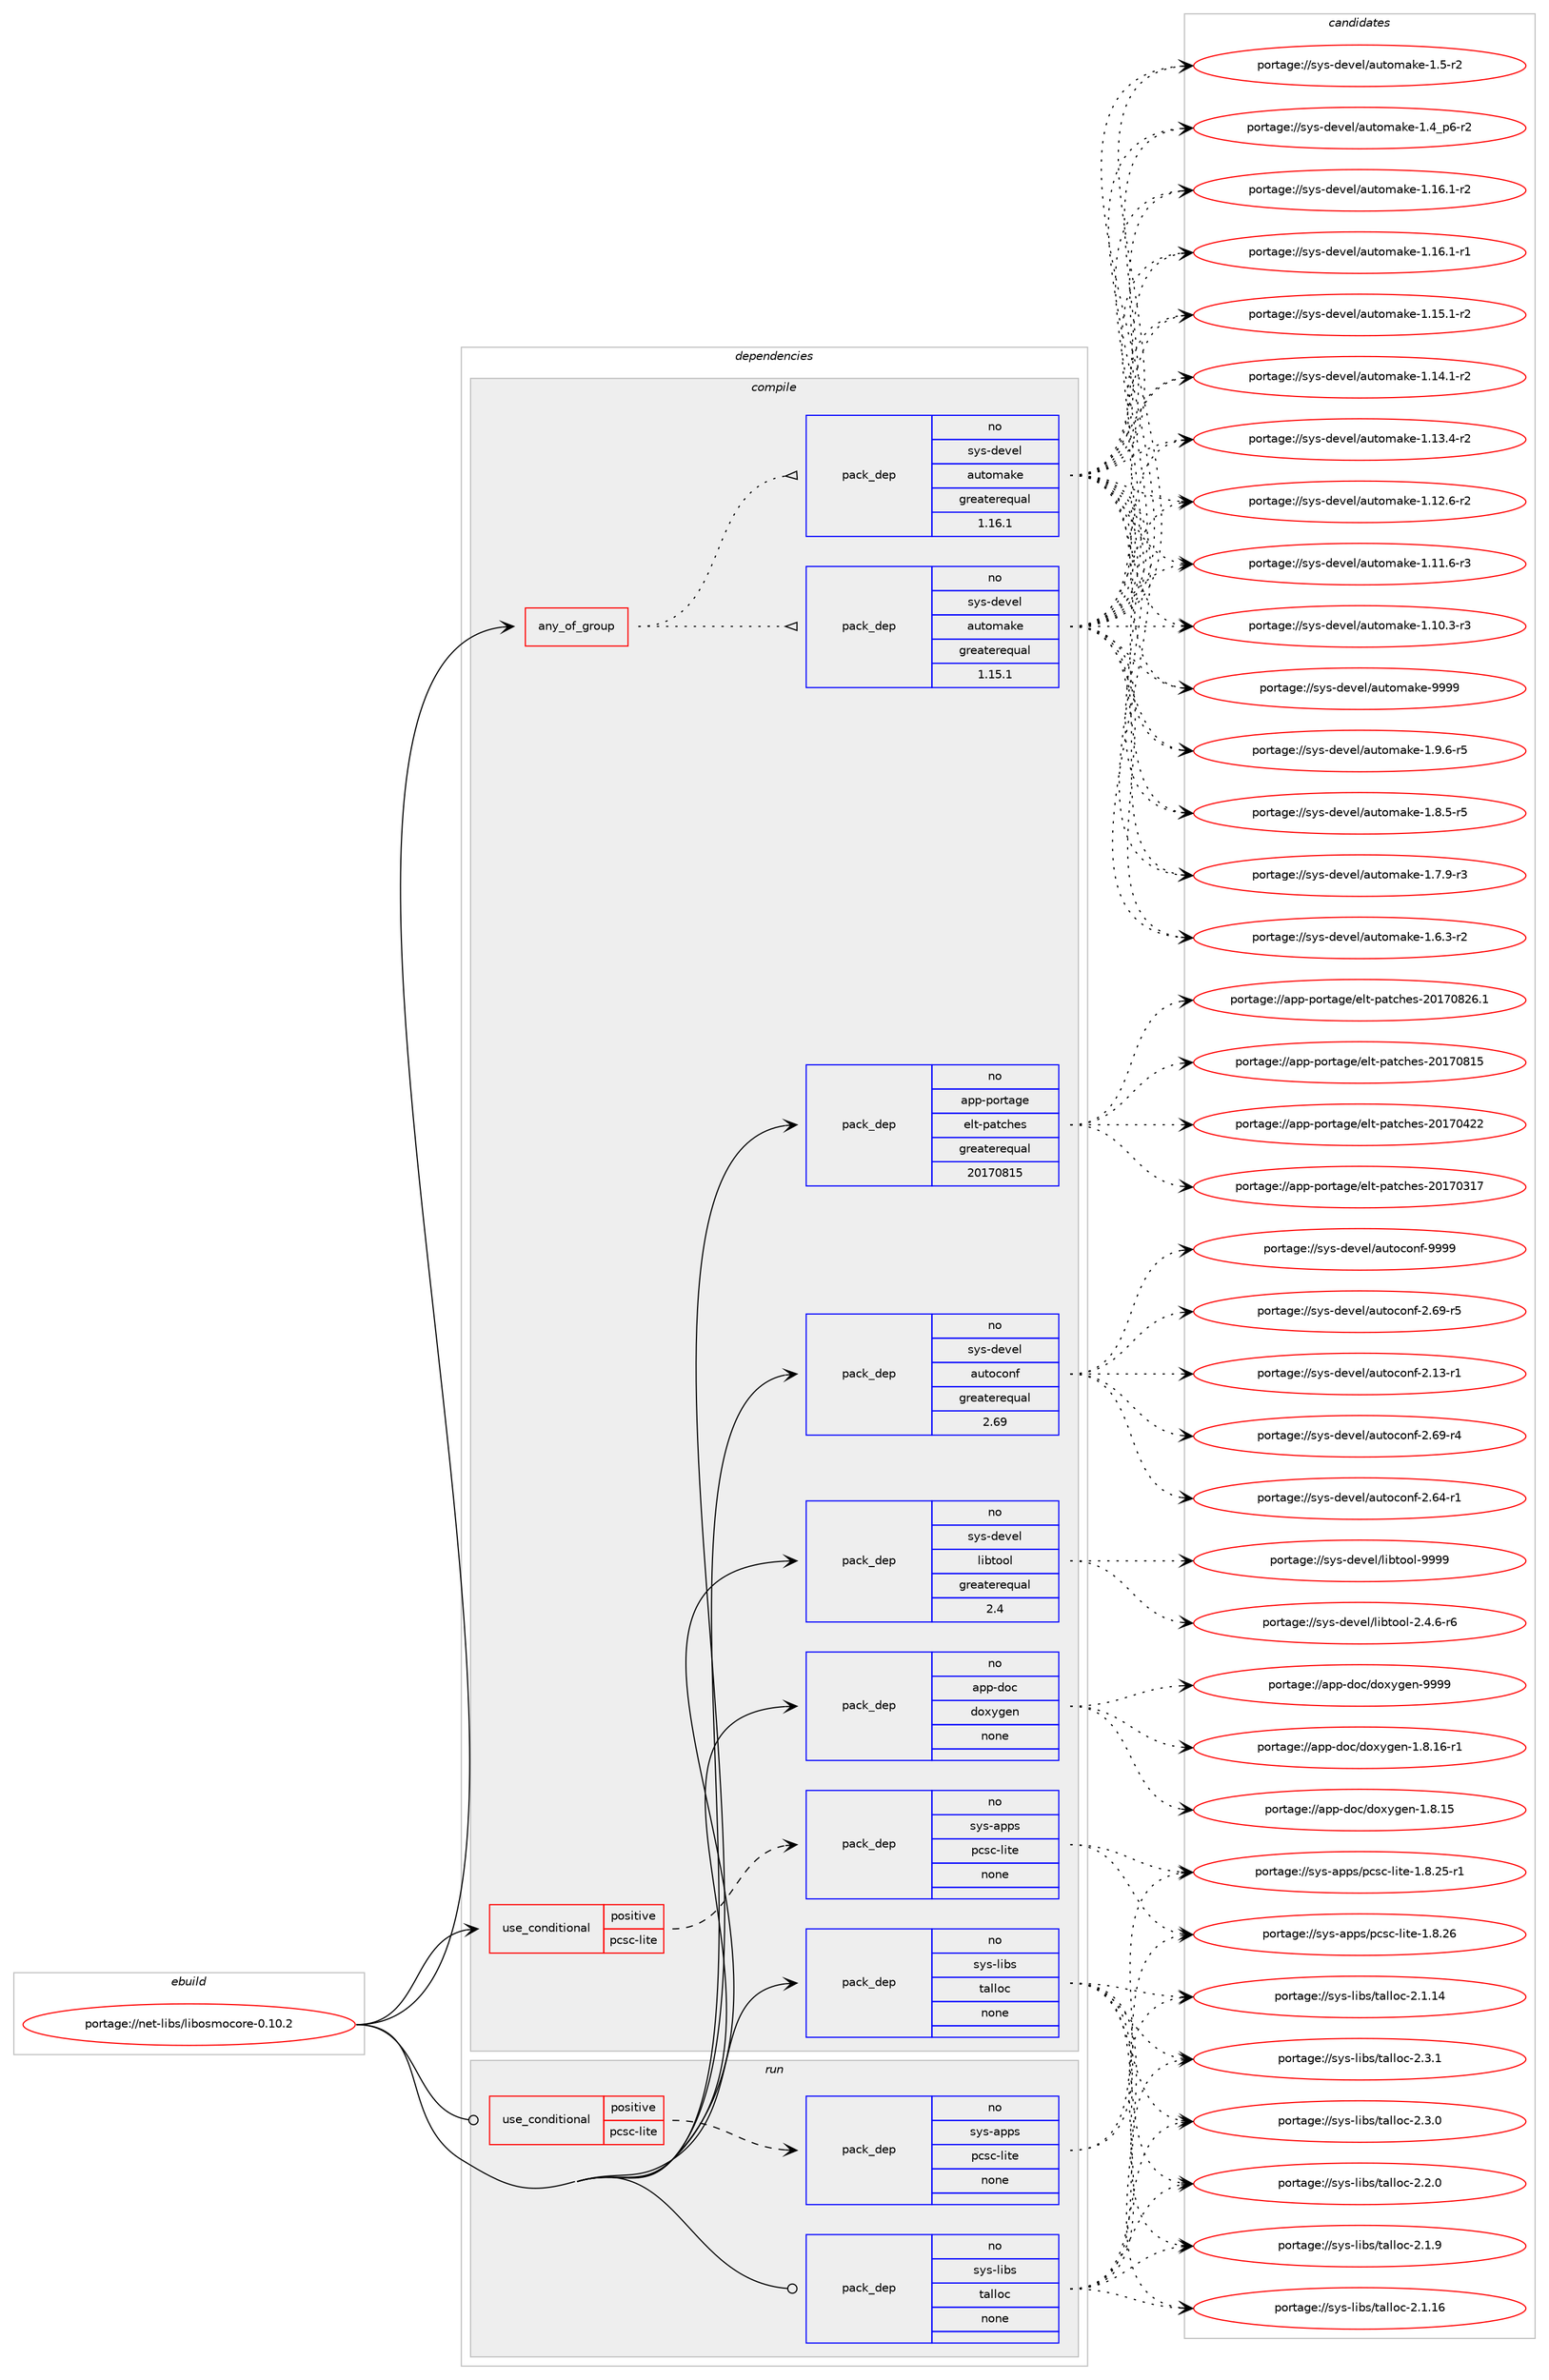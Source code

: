 digraph prolog {

# *************
# Graph options
# *************

newrank=true;
concentrate=true;
compound=true;
graph [rankdir=LR,fontname=Helvetica,fontsize=10,ranksep=1.5];#, ranksep=2.5, nodesep=0.2];
edge  [arrowhead=vee];
node  [fontname=Helvetica,fontsize=10];

# **********
# The ebuild
# **********

subgraph cluster_leftcol {
color=gray;
rank=same;
label=<<i>ebuild</i>>;
id [label="portage://net-libs/libosmocore-0.10.2", color=red, width=4, href="../net-libs/libosmocore-0.10.2.svg"];
}

# ****************
# The dependencies
# ****************

subgraph cluster_midcol {
color=gray;
label=<<i>dependencies</i>>;
subgraph cluster_compile {
fillcolor="#eeeeee";
style=filled;
label=<<i>compile</i>>;
subgraph any1460 {
dependency80434 [label=<<TABLE BORDER="0" CELLBORDER="1" CELLSPACING="0" CELLPADDING="4"><TR><TD CELLPADDING="10">any_of_group</TD></TR></TABLE>>, shape=none, color=red];subgraph pack61924 {
dependency80435 [label=<<TABLE BORDER="0" CELLBORDER="1" CELLSPACING="0" CELLPADDING="4" WIDTH="220"><TR><TD ROWSPAN="6" CELLPADDING="30">pack_dep</TD></TR><TR><TD WIDTH="110">no</TD></TR><TR><TD>sys-devel</TD></TR><TR><TD>automake</TD></TR><TR><TD>greaterequal</TD></TR><TR><TD>1.16.1</TD></TR></TABLE>>, shape=none, color=blue];
}
dependency80434:e -> dependency80435:w [weight=20,style="dotted",arrowhead="oinv"];
subgraph pack61925 {
dependency80436 [label=<<TABLE BORDER="0" CELLBORDER="1" CELLSPACING="0" CELLPADDING="4" WIDTH="220"><TR><TD ROWSPAN="6" CELLPADDING="30">pack_dep</TD></TR><TR><TD WIDTH="110">no</TD></TR><TR><TD>sys-devel</TD></TR><TR><TD>automake</TD></TR><TR><TD>greaterequal</TD></TR><TR><TD>1.15.1</TD></TR></TABLE>>, shape=none, color=blue];
}
dependency80434:e -> dependency80436:w [weight=20,style="dotted",arrowhead="oinv"];
}
id:e -> dependency80434:w [weight=20,style="solid",arrowhead="vee"];
subgraph cond16984 {
dependency80437 [label=<<TABLE BORDER="0" CELLBORDER="1" CELLSPACING="0" CELLPADDING="4"><TR><TD ROWSPAN="3" CELLPADDING="10">use_conditional</TD></TR><TR><TD>positive</TD></TR><TR><TD>pcsc-lite</TD></TR></TABLE>>, shape=none, color=red];
subgraph pack61926 {
dependency80438 [label=<<TABLE BORDER="0" CELLBORDER="1" CELLSPACING="0" CELLPADDING="4" WIDTH="220"><TR><TD ROWSPAN="6" CELLPADDING="30">pack_dep</TD></TR><TR><TD WIDTH="110">no</TD></TR><TR><TD>sys-apps</TD></TR><TR><TD>pcsc-lite</TD></TR><TR><TD>none</TD></TR><TR><TD></TD></TR></TABLE>>, shape=none, color=blue];
}
dependency80437:e -> dependency80438:w [weight=20,style="dashed",arrowhead="vee"];
}
id:e -> dependency80437:w [weight=20,style="solid",arrowhead="vee"];
subgraph pack61927 {
dependency80439 [label=<<TABLE BORDER="0" CELLBORDER="1" CELLSPACING="0" CELLPADDING="4" WIDTH="220"><TR><TD ROWSPAN="6" CELLPADDING="30">pack_dep</TD></TR><TR><TD WIDTH="110">no</TD></TR><TR><TD>app-doc</TD></TR><TR><TD>doxygen</TD></TR><TR><TD>none</TD></TR><TR><TD></TD></TR></TABLE>>, shape=none, color=blue];
}
id:e -> dependency80439:w [weight=20,style="solid",arrowhead="vee"];
subgraph pack61928 {
dependency80440 [label=<<TABLE BORDER="0" CELLBORDER="1" CELLSPACING="0" CELLPADDING="4" WIDTH="220"><TR><TD ROWSPAN="6" CELLPADDING="30">pack_dep</TD></TR><TR><TD WIDTH="110">no</TD></TR><TR><TD>app-portage</TD></TR><TR><TD>elt-patches</TD></TR><TR><TD>greaterequal</TD></TR><TR><TD>20170815</TD></TR></TABLE>>, shape=none, color=blue];
}
id:e -> dependency80440:w [weight=20,style="solid",arrowhead="vee"];
subgraph pack61929 {
dependency80441 [label=<<TABLE BORDER="0" CELLBORDER="1" CELLSPACING="0" CELLPADDING="4" WIDTH="220"><TR><TD ROWSPAN="6" CELLPADDING="30">pack_dep</TD></TR><TR><TD WIDTH="110">no</TD></TR><TR><TD>sys-devel</TD></TR><TR><TD>autoconf</TD></TR><TR><TD>greaterequal</TD></TR><TR><TD>2.69</TD></TR></TABLE>>, shape=none, color=blue];
}
id:e -> dependency80441:w [weight=20,style="solid",arrowhead="vee"];
subgraph pack61930 {
dependency80442 [label=<<TABLE BORDER="0" CELLBORDER="1" CELLSPACING="0" CELLPADDING="4" WIDTH="220"><TR><TD ROWSPAN="6" CELLPADDING="30">pack_dep</TD></TR><TR><TD WIDTH="110">no</TD></TR><TR><TD>sys-devel</TD></TR><TR><TD>libtool</TD></TR><TR><TD>greaterequal</TD></TR><TR><TD>2.4</TD></TR></TABLE>>, shape=none, color=blue];
}
id:e -> dependency80442:w [weight=20,style="solid",arrowhead="vee"];
subgraph pack61931 {
dependency80443 [label=<<TABLE BORDER="0" CELLBORDER="1" CELLSPACING="0" CELLPADDING="4" WIDTH="220"><TR><TD ROWSPAN="6" CELLPADDING="30">pack_dep</TD></TR><TR><TD WIDTH="110">no</TD></TR><TR><TD>sys-libs</TD></TR><TR><TD>talloc</TD></TR><TR><TD>none</TD></TR><TR><TD></TD></TR></TABLE>>, shape=none, color=blue];
}
id:e -> dependency80443:w [weight=20,style="solid",arrowhead="vee"];
}
subgraph cluster_compileandrun {
fillcolor="#eeeeee";
style=filled;
label=<<i>compile and run</i>>;
}
subgraph cluster_run {
fillcolor="#eeeeee";
style=filled;
label=<<i>run</i>>;
subgraph cond16985 {
dependency80444 [label=<<TABLE BORDER="0" CELLBORDER="1" CELLSPACING="0" CELLPADDING="4"><TR><TD ROWSPAN="3" CELLPADDING="10">use_conditional</TD></TR><TR><TD>positive</TD></TR><TR><TD>pcsc-lite</TD></TR></TABLE>>, shape=none, color=red];
subgraph pack61932 {
dependency80445 [label=<<TABLE BORDER="0" CELLBORDER="1" CELLSPACING="0" CELLPADDING="4" WIDTH="220"><TR><TD ROWSPAN="6" CELLPADDING="30">pack_dep</TD></TR><TR><TD WIDTH="110">no</TD></TR><TR><TD>sys-apps</TD></TR><TR><TD>pcsc-lite</TD></TR><TR><TD>none</TD></TR><TR><TD></TD></TR></TABLE>>, shape=none, color=blue];
}
dependency80444:e -> dependency80445:w [weight=20,style="dashed",arrowhead="vee"];
}
id:e -> dependency80444:w [weight=20,style="solid",arrowhead="odot"];
subgraph pack61933 {
dependency80446 [label=<<TABLE BORDER="0" CELLBORDER="1" CELLSPACING="0" CELLPADDING="4" WIDTH="220"><TR><TD ROWSPAN="6" CELLPADDING="30">pack_dep</TD></TR><TR><TD WIDTH="110">no</TD></TR><TR><TD>sys-libs</TD></TR><TR><TD>talloc</TD></TR><TR><TD>none</TD></TR><TR><TD></TD></TR></TABLE>>, shape=none, color=blue];
}
id:e -> dependency80446:w [weight=20,style="solid",arrowhead="odot"];
}
}

# **************
# The candidates
# **************

subgraph cluster_choices {
rank=same;
color=gray;
label=<<i>candidates</i>>;

subgraph choice61924 {
color=black;
nodesep=1;
choice115121115451001011181011084797117116111109971071014557575757 [label="portage://sys-devel/automake-9999", color=red, width=4,href="../sys-devel/automake-9999.svg"];
choice115121115451001011181011084797117116111109971071014549465746544511453 [label="portage://sys-devel/automake-1.9.6-r5", color=red, width=4,href="../sys-devel/automake-1.9.6-r5.svg"];
choice115121115451001011181011084797117116111109971071014549465646534511453 [label="portage://sys-devel/automake-1.8.5-r5", color=red, width=4,href="../sys-devel/automake-1.8.5-r5.svg"];
choice115121115451001011181011084797117116111109971071014549465546574511451 [label="portage://sys-devel/automake-1.7.9-r3", color=red, width=4,href="../sys-devel/automake-1.7.9-r3.svg"];
choice115121115451001011181011084797117116111109971071014549465446514511450 [label="portage://sys-devel/automake-1.6.3-r2", color=red, width=4,href="../sys-devel/automake-1.6.3-r2.svg"];
choice11512111545100101118101108479711711611110997107101454946534511450 [label="portage://sys-devel/automake-1.5-r2", color=red, width=4,href="../sys-devel/automake-1.5-r2.svg"];
choice115121115451001011181011084797117116111109971071014549465295112544511450 [label="portage://sys-devel/automake-1.4_p6-r2", color=red, width=4,href="../sys-devel/automake-1.4_p6-r2.svg"];
choice11512111545100101118101108479711711611110997107101454946495446494511450 [label="portage://sys-devel/automake-1.16.1-r2", color=red, width=4,href="../sys-devel/automake-1.16.1-r2.svg"];
choice11512111545100101118101108479711711611110997107101454946495446494511449 [label="portage://sys-devel/automake-1.16.1-r1", color=red, width=4,href="../sys-devel/automake-1.16.1-r1.svg"];
choice11512111545100101118101108479711711611110997107101454946495346494511450 [label="portage://sys-devel/automake-1.15.1-r2", color=red, width=4,href="../sys-devel/automake-1.15.1-r2.svg"];
choice11512111545100101118101108479711711611110997107101454946495246494511450 [label="portage://sys-devel/automake-1.14.1-r2", color=red, width=4,href="../sys-devel/automake-1.14.1-r2.svg"];
choice11512111545100101118101108479711711611110997107101454946495146524511450 [label="portage://sys-devel/automake-1.13.4-r2", color=red, width=4,href="../sys-devel/automake-1.13.4-r2.svg"];
choice11512111545100101118101108479711711611110997107101454946495046544511450 [label="portage://sys-devel/automake-1.12.6-r2", color=red, width=4,href="../sys-devel/automake-1.12.6-r2.svg"];
choice11512111545100101118101108479711711611110997107101454946494946544511451 [label="portage://sys-devel/automake-1.11.6-r3", color=red, width=4,href="../sys-devel/automake-1.11.6-r3.svg"];
choice11512111545100101118101108479711711611110997107101454946494846514511451 [label="portage://sys-devel/automake-1.10.3-r3", color=red, width=4,href="../sys-devel/automake-1.10.3-r3.svg"];
dependency80435:e -> choice115121115451001011181011084797117116111109971071014557575757:w [style=dotted,weight="100"];
dependency80435:e -> choice115121115451001011181011084797117116111109971071014549465746544511453:w [style=dotted,weight="100"];
dependency80435:e -> choice115121115451001011181011084797117116111109971071014549465646534511453:w [style=dotted,weight="100"];
dependency80435:e -> choice115121115451001011181011084797117116111109971071014549465546574511451:w [style=dotted,weight="100"];
dependency80435:e -> choice115121115451001011181011084797117116111109971071014549465446514511450:w [style=dotted,weight="100"];
dependency80435:e -> choice11512111545100101118101108479711711611110997107101454946534511450:w [style=dotted,weight="100"];
dependency80435:e -> choice115121115451001011181011084797117116111109971071014549465295112544511450:w [style=dotted,weight="100"];
dependency80435:e -> choice11512111545100101118101108479711711611110997107101454946495446494511450:w [style=dotted,weight="100"];
dependency80435:e -> choice11512111545100101118101108479711711611110997107101454946495446494511449:w [style=dotted,weight="100"];
dependency80435:e -> choice11512111545100101118101108479711711611110997107101454946495346494511450:w [style=dotted,weight="100"];
dependency80435:e -> choice11512111545100101118101108479711711611110997107101454946495246494511450:w [style=dotted,weight="100"];
dependency80435:e -> choice11512111545100101118101108479711711611110997107101454946495146524511450:w [style=dotted,weight="100"];
dependency80435:e -> choice11512111545100101118101108479711711611110997107101454946495046544511450:w [style=dotted,weight="100"];
dependency80435:e -> choice11512111545100101118101108479711711611110997107101454946494946544511451:w [style=dotted,weight="100"];
dependency80435:e -> choice11512111545100101118101108479711711611110997107101454946494846514511451:w [style=dotted,weight="100"];
}
subgraph choice61925 {
color=black;
nodesep=1;
choice115121115451001011181011084797117116111109971071014557575757 [label="portage://sys-devel/automake-9999", color=red, width=4,href="../sys-devel/automake-9999.svg"];
choice115121115451001011181011084797117116111109971071014549465746544511453 [label="portage://sys-devel/automake-1.9.6-r5", color=red, width=4,href="../sys-devel/automake-1.9.6-r5.svg"];
choice115121115451001011181011084797117116111109971071014549465646534511453 [label="portage://sys-devel/automake-1.8.5-r5", color=red, width=4,href="../sys-devel/automake-1.8.5-r5.svg"];
choice115121115451001011181011084797117116111109971071014549465546574511451 [label="portage://sys-devel/automake-1.7.9-r3", color=red, width=4,href="../sys-devel/automake-1.7.9-r3.svg"];
choice115121115451001011181011084797117116111109971071014549465446514511450 [label="portage://sys-devel/automake-1.6.3-r2", color=red, width=4,href="../sys-devel/automake-1.6.3-r2.svg"];
choice11512111545100101118101108479711711611110997107101454946534511450 [label="portage://sys-devel/automake-1.5-r2", color=red, width=4,href="../sys-devel/automake-1.5-r2.svg"];
choice115121115451001011181011084797117116111109971071014549465295112544511450 [label="portage://sys-devel/automake-1.4_p6-r2", color=red, width=4,href="../sys-devel/automake-1.4_p6-r2.svg"];
choice11512111545100101118101108479711711611110997107101454946495446494511450 [label="portage://sys-devel/automake-1.16.1-r2", color=red, width=4,href="../sys-devel/automake-1.16.1-r2.svg"];
choice11512111545100101118101108479711711611110997107101454946495446494511449 [label="portage://sys-devel/automake-1.16.1-r1", color=red, width=4,href="../sys-devel/automake-1.16.1-r1.svg"];
choice11512111545100101118101108479711711611110997107101454946495346494511450 [label="portage://sys-devel/automake-1.15.1-r2", color=red, width=4,href="../sys-devel/automake-1.15.1-r2.svg"];
choice11512111545100101118101108479711711611110997107101454946495246494511450 [label="portage://sys-devel/automake-1.14.1-r2", color=red, width=4,href="../sys-devel/automake-1.14.1-r2.svg"];
choice11512111545100101118101108479711711611110997107101454946495146524511450 [label="portage://sys-devel/automake-1.13.4-r2", color=red, width=4,href="../sys-devel/automake-1.13.4-r2.svg"];
choice11512111545100101118101108479711711611110997107101454946495046544511450 [label="portage://sys-devel/automake-1.12.6-r2", color=red, width=4,href="../sys-devel/automake-1.12.6-r2.svg"];
choice11512111545100101118101108479711711611110997107101454946494946544511451 [label="portage://sys-devel/automake-1.11.6-r3", color=red, width=4,href="../sys-devel/automake-1.11.6-r3.svg"];
choice11512111545100101118101108479711711611110997107101454946494846514511451 [label="portage://sys-devel/automake-1.10.3-r3", color=red, width=4,href="../sys-devel/automake-1.10.3-r3.svg"];
dependency80436:e -> choice115121115451001011181011084797117116111109971071014557575757:w [style=dotted,weight="100"];
dependency80436:e -> choice115121115451001011181011084797117116111109971071014549465746544511453:w [style=dotted,weight="100"];
dependency80436:e -> choice115121115451001011181011084797117116111109971071014549465646534511453:w [style=dotted,weight="100"];
dependency80436:e -> choice115121115451001011181011084797117116111109971071014549465546574511451:w [style=dotted,weight="100"];
dependency80436:e -> choice115121115451001011181011084797117116111109971071014549465446514511450:w [style=dotted,weight="100"];
dependency80436:e -> choice11512111545100101118101108479711711611110997107101454946534511450:w [style=dotted,weight="100"];
dependency80436:e -> choice115121115451001011181011084797117116111109971071014549465295112544511450:w [style=dotted,weight="100"];
dependency80436:e -> choice11512111545100101118101108479711711611110997107101454946495446494511450:w [style=dotted,weight="100"];
dependency80436:e -> choice11512111545100101118101108479711711611110997107101454946495446494511449:w [style=dotted,weight="100"];
dependency80436:e -> choice11512111545100101118101108479711711611110997107101454946495346494511450:w [style=dotted,weight="100"];
dependency80436:e -> choice11512111545100101118101108479711711611110997107101454946495246494511450:w [style=dotted,weight="100"];
dependency80436:e -> choice11512111545100101118101108479711711611110997107101454946495146524511450:w [style=dotted,weight="100"];
dependency80436:e -> choice11512111545100101118101108479711711611110997107101454946495046544511450:w [style=dotted,weight="100"];
dependency80436:e -> choice11512111545100101118101108479711711611110997107101454946494946544511451:w [style=dotted,weight="100"];
dependency80436:e -> choice11512111545100101118101108479711711611110997107101454946494846514511451:w [style=dotted,weight="100"];
}
subgraph choice61926 {
color=black;
nodesep=1;
choice11512111545971121121154711299115994510810511610145494656465054 [label="portage://sys-apps/pcsc-lite-1.8.26", color=red, width=4,href="../sys-apps/pcsc-lite-1.8.26.svg"];
choice115121115459711211211547112991159945108105116101454946564650534511449 [label="portage://sys-apps/pcsc-lite-1.8.25-r1", color=red, width=4,href="../sys-apps/pcsc-lite-1.8.25-r1.svg"];
dependency80438:e -> choice11512111545971121121154711299115994510810511610145494656465054:w [style=dotted,weight="100"];
dependency80438:e -> choice115121115459711211211547112991159945108105116101454946564650534511449:w [style=dotted,weight="100"];
}
subgraph choice61927 {
color=black;
nodesep=1;
choice971121124510011199471001111201211031011104557575757 [label="portage://app-doc/doxygen-9999", color=red, width=4,href="../app-doc/doxygen-9999.svg"];
choice97112112451001119947100111120121103101110454946564649544511449 [label="portage://app-doc/doxygen-1.8.16-r1", color=red, width=4,href="../app-doc/doxygen-1.8.16-r1.svg"];
choice9711211245100111994710011112012110310111045494656464953 [label="portage://app-doc/doxygen-1.8.15", color=red, width=4,href="../app-doc/doxygen-1.8.15.svg"];
dependency80439:e -> choice971121124510011199471001111201211031011104557575757:w [style=dotted,weight="100"];
dependency80439:e -> choice97112112451001119947100111120121103101110454946564649544511449:w [style=dotted,weight="100"];
dependency80439:e -> choice9711211245100111994710011112012110310111045494656464953:w [style=dotted,weight="100"];
}
subgraph choice61928 {
color=black;
nodesep=1;
choice971121124511211111411697103101471011081164511297116991041011154550484955485650544649 [label="portage://app-portage/elt-patches-20170826.1", color=red, width=4,href="../app-portage/elt-patches-20170826.1.svg"];
choice97112112451121111141169710310147101108116451129711699104101115455048495548564953 [label="portage://app-portage/elt-patches-20170815", color=red, width=4,href="../app-portage/elt-patches-20170815.svg"];
choice97112112451121111141169710310147101108116451129711699104101115455048495548525050 [label="portage://app-portage/elt-patches-20170422", color=red, width=4,href="../app-portage/elt-patches-20170422.svg"];
choice97112112451121111141169710310147101108116451129711699104101115455048495548514955 [label="portage://app-portage/elt-patches-20170317", color=red, width=4,href="../app-portage/elt-patches-20170317.svg"];
dependency80440:e -> choice971121124511211111411697103101471011081164511297116991041011154550484955485650544649:w [style=dotted,weight="100"];
dependency80440:e -> choice97112112451121111141169710310147101108116451129711699104101115455048495548564953:w [style=dotted,weight="100"];
dependency80440:e -> choice97112112451121111141169710310147101108116451129711699104101115455048495548525050:w [style=dotted,weight="100"];
dependency80440:e -> choice97112112451121111141169710310147101108116451129711699104101115455048495548514955:w [style=dotted,weight="100"];
}
subgraph choice61929 {
color=black;
nodesep=1;
choice115121115451001011181011084797117116111991111101024557575757 [label="portage://sys-devel/autoconf-9999", color=red, width=4,href="../sys-devel/autoconf-9999.svg"];
choice1151211154510010111810110847971171161119911111010245504654574511453 [label="portage://sys-devel/autoconf-2.69-r5", color=red, width=4,href="../sys-devel/autoconf-2.69-r5.svg"];
choice1151211154510010111810110847971171161119911111010245504654574511452 [label="portage://sys-devel/autoconf-2.69-r4", color=red, width=4,href="../sys-devel/autoconf-2.69-r4.svg"];
choice1151211154510010111810110847971171161119911111010245504654524511449 [label="portage://sys-devel/autoconf-2.64-r1", color=red, width=4,href="../sys-devel/autoconf-2.64-r1.svg"];
choice1151211154510010111810110847971171161119911111010245504649514511449 [label="portage://sys-devel/autoconf-2.13-r1", color=red, width=4,href="../sys-devel/autoconf-2.13-r1.svg"];
dependency80441:e -> choice115121115451001011181011084797117116111991111101024557575757:w [style=dotted,weight="100"];
dependency80441:e -> choice1151211154510010111810110847971171161119911111010245504654574511453:w [style=dotted,weight="100"];
dependency80441:e -> choice1151211154510010111810110847971171161119911111010245504654574511452:w [style=dotted,weight="100"];
dependency80441:e -> choice1151211154510010111810110847971171161119911111010245504654524511449:w [style=dotted,weight="100"];
dependency80441:e -> choice1151211154510010111810110847971171161119911111010245504649514511449:w [style=dotted,weight="100"];
}
subgraph choice61930 {
color=black;
nodesep=1;
choice1151211154510010111810110847108105981161111111084557575757 [label="portage://sys-devel/libtool-9999", color=red, width=4,href="../sys-devel/libtool-9999.svg"];
choice1151211154510010111810110847108105981161111111084550465246544511454 [label="portage://sys-devel/libtool-2.4.6-r6", color=red, width=4,href="../sys-devel/libtool-2.4.6-r6.svg"];
dependency80442:e -> choice1151211154510010111810110847108105981161111111084557575757:w [style=dotted,weight="100"];
dependency80442:e -> choice1151211154510010111810110847108105981161111111084550465246544511454:w [style=dotted,weight="100"];
}
subgraph choice61931 {
color=black;
nodesep=1;
choice1151211154510810598115471169710810811199455046514649 [label="portage://sys-libs/talloc-2.3.1", color=red, width=4,href="../sys-libs/talloc-2.3.1.svg"];
choice1151211154510810598115471169710810811199455046514648 [label="portage://sys-libs/talloc-2.3.0", color=red, width=4,href="../sys-libs/talloc-2.3.0.svg"];
choice1151211154510810598115471169710810811199455046504648 [label="portage://sys-libs/talloc-2.2.0", color=red, width=4,href="../sys-libs/talloc-2.2.0.svg"];
choice1151211154510810598115471169710810811199455046494657 [label="portage://sys-libs/talloc-2.1.9", color=red, width=4,href="../sys-libs/talloc-2.1.9.svg"];
choice115121115451081059811547116971081081119945504649464954 [label="portage://sys-libs/talloc-2.1.16", color=red, width=4,href="../sys-libs/talloc-2.1.16.svg"];
choice115121115451081059811547116971081081119945504649464952 [label="portage://sys-libs/talloc-2.1.14", color=red, width=4,href="../sys-libs/talloc-2.1.14.svg"];
dependency80443:e -> choice1151211154510810598115471169710810811199455046514649:w [style=dotted,weight="100"];
dependency80443:e -> choice1151211154510810598115471169710810811199455046514648:w [style=dotted,weight="100"];
dependency80443:e -> choice1151211154510810598115471169710810811199455046504648:w [style=dotted,weight="100"];
dependency80443:e -> choice1151211154510810598115471169710810811199455046494657:w [style=dotted,weight="100"];
dependency80443:e -> choice115121115451081059811547116971081081119945504649464954:w [style=dotted,weight="100"];
dependency80443:e -> choice115121115451081059811547116971081081119945504649464952:w [style=dotted,weight="100"];
}
subgraph choice61932 {
color=black;
nodesep=1;
choice11512111545971121121154711299115994510810511610145494656465054 [label="portage://sys-apps/pcsc-lite-1.8.26", color=red, width=4,href="../sys-apps/pcsc-lite-1.8.26.svg"];
choice115121115459711211211547112991159945108105116101454946564650534511449 [label="portage://sys-apps/pcsc-lite-1.8.25-r1", color=red, width=4,href="../sys-apps/pcsc-lite-1.8.25-r1.svg"];
dependency80445:e -> choice11512111545971121121154711299115994510810511610145494656465054:w [style=dotted,weight="100"];
dependency80445:e -> choice115121115459711211211547112991159945108105116101454946564650534511449:w [style=dotted,weight="100"];
}
subgraph choice61933 {
color=black;
nodesep=1;
choice1151211154510810598115471169710810811199455046514649 [label="portage://sys-libs/talloc-2.3.1", color=red, width=4,href="../sys-libs/talloc-2.3.1.svg"];
choice1151211154510810598115471169710810811199455046514648 [label="portage://sys-libs/talloc-2.3.0", color=red, width=4,href="../sys-libs/talloc-2.3.0.svg"];
choice1151211154510810598115471169710810811199455046504648 [label="portage://sys-libs/talloc-2.2.0", color=red, width=4,href="../sys-libs/talloc-2.2.0.svg"];
choice1151211154510810598115471169710810811199455046494657 [label="portage://sys-libs/talloc-2.1.9", color=red, width=4,href="../sys-libs/talloc-2.1.9.svg"];
choice115121115451081059811547116971081081119945504649464954 [label="portage://sys-libs/talloc-2.1.16", color=red, width=4,href="../sys-libs/talloc-2.1.16.svg"];
choice115121115451081059811547116971081081119945504649464952 [label="portage://sys-libs/talloc-2.1.14", color=red, width=4,href="../sys-libs/talloc-2.1.14.svg"];
dependency80446:e -> choice1151211154510810598115471169710810811199455046514649:w [style=dotted,weight="100"];
dependency80446:e -> choice1151211154510810598115471169710810811199455046514648:w [style=dotted,weight="100"];
dependency80446:e -> choice1151211154510810598115471169710810811199455046504648:w [style=dotted,weight="100"];
dependency80446:e -> choice1151211154510810598115471169710810811199455046494657:w [style=dotted,weight="100"];
dependency80446:e -> choice115121115451081059811547116971081081119945504649464954:w [style=dotted,weight="100"];
dependency80446:e -> choice115121115451081059811547116971081081119945504649464952:w [style=dotted,weight="100"];
}
}

}
